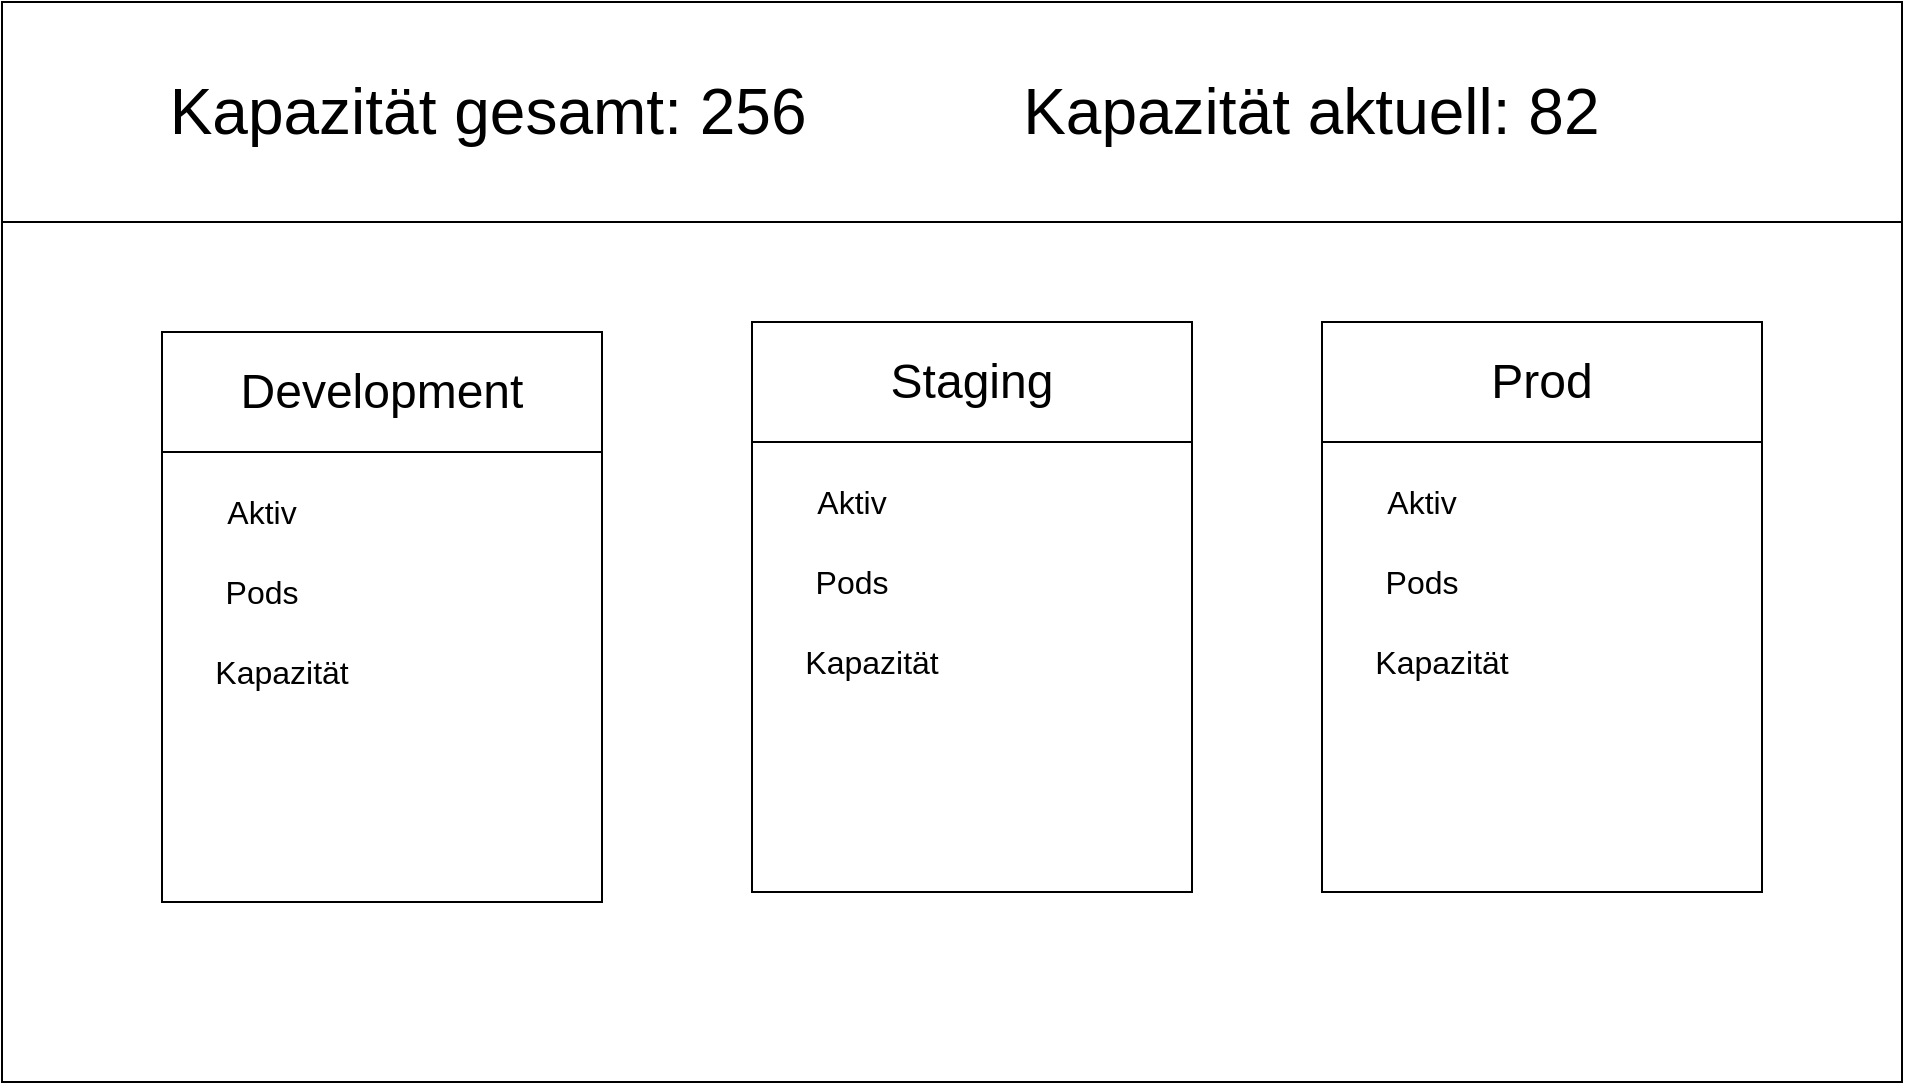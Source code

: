 <mxfile version="27.1.6">
  <diagram name="Page-1" id="WbihME-IynBr4Lk4_saN">
    <mxGraphModel dx="1422" dy="877" grid="1" gridSize="10" guides="1" tooltips="1" connect="1" arrows="1" fold="1" page="1" pageScale="1" pageWidth="850" pageHeight="1100" math="0" shadow="0">
      <root>
        <mxCell id="0" />
        <mxCell id="1" parent="0" />
        <mxCell id="X-FdRXritqUxF6wUWeFx-1" value="" style="rounded=0;whiteSpace=wrap;html=1;" vertex="1" parent="1">
          <mxGeometry x="50" y="230" width="950" height="540" as="geometry" />
        </mxCell>
        <mxCell id="X-FdRXritqUxF6wUWeFx-4" value="" style="rounded=0;whiteSpace=wrap;html=1;" vertex="1" parent="1">
          <mxGeometry x="50" y="230" width="950" height="110" as="geometry" />
        </mxCell>
        <mxCell id="X-FdRXritqUxF6wUWeFx-5" value="&lt;font style=&quot;font-size: 32px;&quot;&gt;Kapazität gesamt: 256&lt;span style=&quot;white-space: pre;&quot;&gt;&#x9;&lt;span style=&quot;white-space: pre;&quot;&gt;&#x9;&lt;/span&gt;Kapazität aktuell: 82&lt;/span&gt;&lt;span style=&quot;white-space: pre;&quot;&gt;&#x9;&lt;/span&gt;&lt;/font&gt;" style="text;html=1;align=center;verticalAlign=middle;whiteSpace=wrap;rounded=0;" vertex="1" parent="1">
          <mxGeometry x="90" y="250" width="870" height="70" as="geometry" />
        </mxCell>
        <mxCell id="X-FdRXritqUxF6wUWeFx-6" value="" style="rounded=0;whiteSpace=wrap;html=1;" vertex="1" parent="1">
          <mxGeometry x="130" y="395" width="220" height="285" as="geometry" />
        </mxCell>
        <mxCell id="X-FdRXritqUxF6wUWeFx-7" value="&lt;font style=&quot;font-size: 24px;&quot;&gt;Development&lt;/font&gt;" style="rounded=0;whiteSpace=wrap;html=1;" vertex="1" parent="1">
          <mxGeometry x="130" y="395" width="220" height="60" as="geometry" />
        </mxCell>
        <mxCell id="X-FdRXritqUxF6wUWeFx-8" value="&lt;font style=&quot;font-size: 16px;&quot;&gt;Aktiv&lt;/font&gt;" style="text;html=1;align=center;verticalAlign=middle;whiteSpace=wrap;rounded=0;" vertex="1" parent="1">
          <mxGeometry x="150" y="470" width="60" height="30" as="geometry" />
        </mxCell>
        <mxCell id="X-FdRXritqUxF6wUWeFx-9" value="&lt;font style=&quot;font-size: 16px;&quot;&gt;Pods&lt;/font&gt;" style="text;html=1;align=center;verticalAlign=middle;whiteSpace=wrap;rounded=0;" vertex="1" parent="1">
          <mxGeometry x="150" y="510" width="60" height="30" as="geometry" />
        </mxCell>
        <mxCell id="X-FdRXritqUxF6wUWeFx-10" value="&lt;font style=&quot;font-size: 16px;&quot;&gt;Kapazität&lt;/font&gt;" style="text;html=1;align=center;verticalAlign=middle;whiteSpace=wrap;rounded=0;" vertex="1" parent="1">
          <mxGeometry x="160" y="550" width="60" height="30" as="geometry" />
        </mxCell>
        <mxCell id="X-FdRXritqUxF6wUWeFx-12" value="" style="rounded=0;whiteSpace=wrap;html=1;" vertex="1" parent="1">
          <mxGeometry x="425" y="390" width="220" height="285" as="geometry" />
        </mxCell>
        <mxCell id="X-FdRXritqUxF6wUWeFx-13" value="&lt;font style=&quot;font-size: 24px;&quot;&gt;Staging&lt;/font&gt;" style="rounded=0;whiteSpace=wrap;html=1;" vertex="1" parent="1">
          <mxGeometry x="425" y="390" width="220" height="60" as="geometry" />
        </mxCell>
        <mxCell id="X-FdRXritqUxF6wUWeFx-14" value="&lt;font style=&quot;font-size: 16px;&quot;&gt;Aktiv&lt;/font&gt;" style="text;html=1;align=center;verticalAlign=middle;whiteSpace=wrap;rounded=0;" vertex="1" parent="1">
          <mxGeometry x="445" y="465" width="60" height="30" as="geometry" />
        </mxCell>
        <mxCell id="X-FdRXritqUxF6wUWeFx-15" value="&lt;font style=&quot;font-size: 16px;&quot;&gt;Pods&lt;/font&gt;" style="text;html=1;align=center;verticalAlign=middle;whiteSpace=wrap;rounded=0;" vertex="1" parent="1">
          <mxGeometry x="445" y="505" width="60" height="30" as="geometry" />
        </mxCell>
        <mxCell id="X-FdRXritqUxF6wUWeFx-16" value="&lt;font style=&quot;font-size: 16px;&quot;&gt;Kapazität&lt;/font&gt;" style="text;html=1;align=center;verticalAlign=middle;whiteSpace=wrap;rounded=0;" vertex="1" parent="1">
          <mxGeometry x="455" y="545" width="60" height="30" as="geometry" />
        </mxCell>
        <mxCell id="X-FdRXritqUxF6wUWeFx-17" value="" style="rounded=0;whiteSpace=wrap;html=1;" vertex="1" parent="1">
          <mxGeometry x="710" y="390" width="220" height="285" as="geometry" />
        </mxCell>
        <mxCell id="X-FdRXritqUxF6wUWeFx-18" value="&lt;font style=&quot;font-size: 24px;&quot;&gt;Prod&lt;/font&gt;" style="rounded=0;whiteSpace=wrap;html=1;" vertex="1" parent="1">
          <mxGeometry x="710" y="390" width="220" height="60" as="geometry" />
        </mxCell>
        <mxCell id="X-FdRXritqUxF6wUWeFx-19" value="&lt;font style=&quot;font-size: 16px;&quot;&gt;Aktiv&lt;/font&gt;" style="text;html=1;align=center;verticalAlign=middle;whiteSpace=wrap;rounded=0;" vertex="1" parent="1">
          <mxGeometry x="730" y="465" width="60" height="30" as="geometry" />
        </mxCell>
        <mxCell id="X-FdRXritqUxF6wUWeFx-20" value="&lt;font style=&quot;font-size: 16px;&quot;&gt;Pods&lt;/font&gt;" style="text;html=1;align=center;verticalAlign=middle;whiteSpace=wrap;rounded=0;" vertex="1" parent="1">
          <mxGeometry x="730" y="505" width="60" height="30" as="geometry" />
        </mxCell>
        <mxCell id="X-FdRXritqUxF6wUWeFx-21" value="&lt;font style=&quot;font-size: 16px;&quot;&gt;Kapazität&lt;/font&gt;" style="text;html=1;align=center;verticalAlign=middle;whiteSpace=wrap;rounded=0;" vertex="1" parent="1">
          <mxGeometry x="740" y="545" width="60" height="30" as="geometry" />
        </mxCell>
      </root>
    </mxGraphModel>
  </diagram>
</mxfile>
